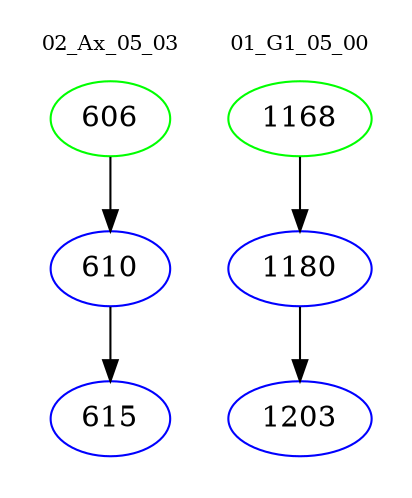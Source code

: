 digraph{
subgraph cluster_0 {
color = white
label = "02_Ax_05_03";
fontsize=10;
T0_606 [label="606", color="green"]
T0_606 -> T0_610 [color="black"]
T0_610 [label="610", color="blue"]
T0_610 -> T0_615 [color="black"]
T0_615 [label="615", color="blue"]
}
subgraph cluster_1 {
color = white
label = "01_G1_05_00";
fontsize=10;
T1_1168 [label="1168", color="green"]
T1_1168 -> T1_1180 [color="black"]
T1_1180 [label="1180", color="blue"]
T1_1180 -> T1_1203 [color="black"]
T1_1203 [label="1203", color="blue"]
}
}
